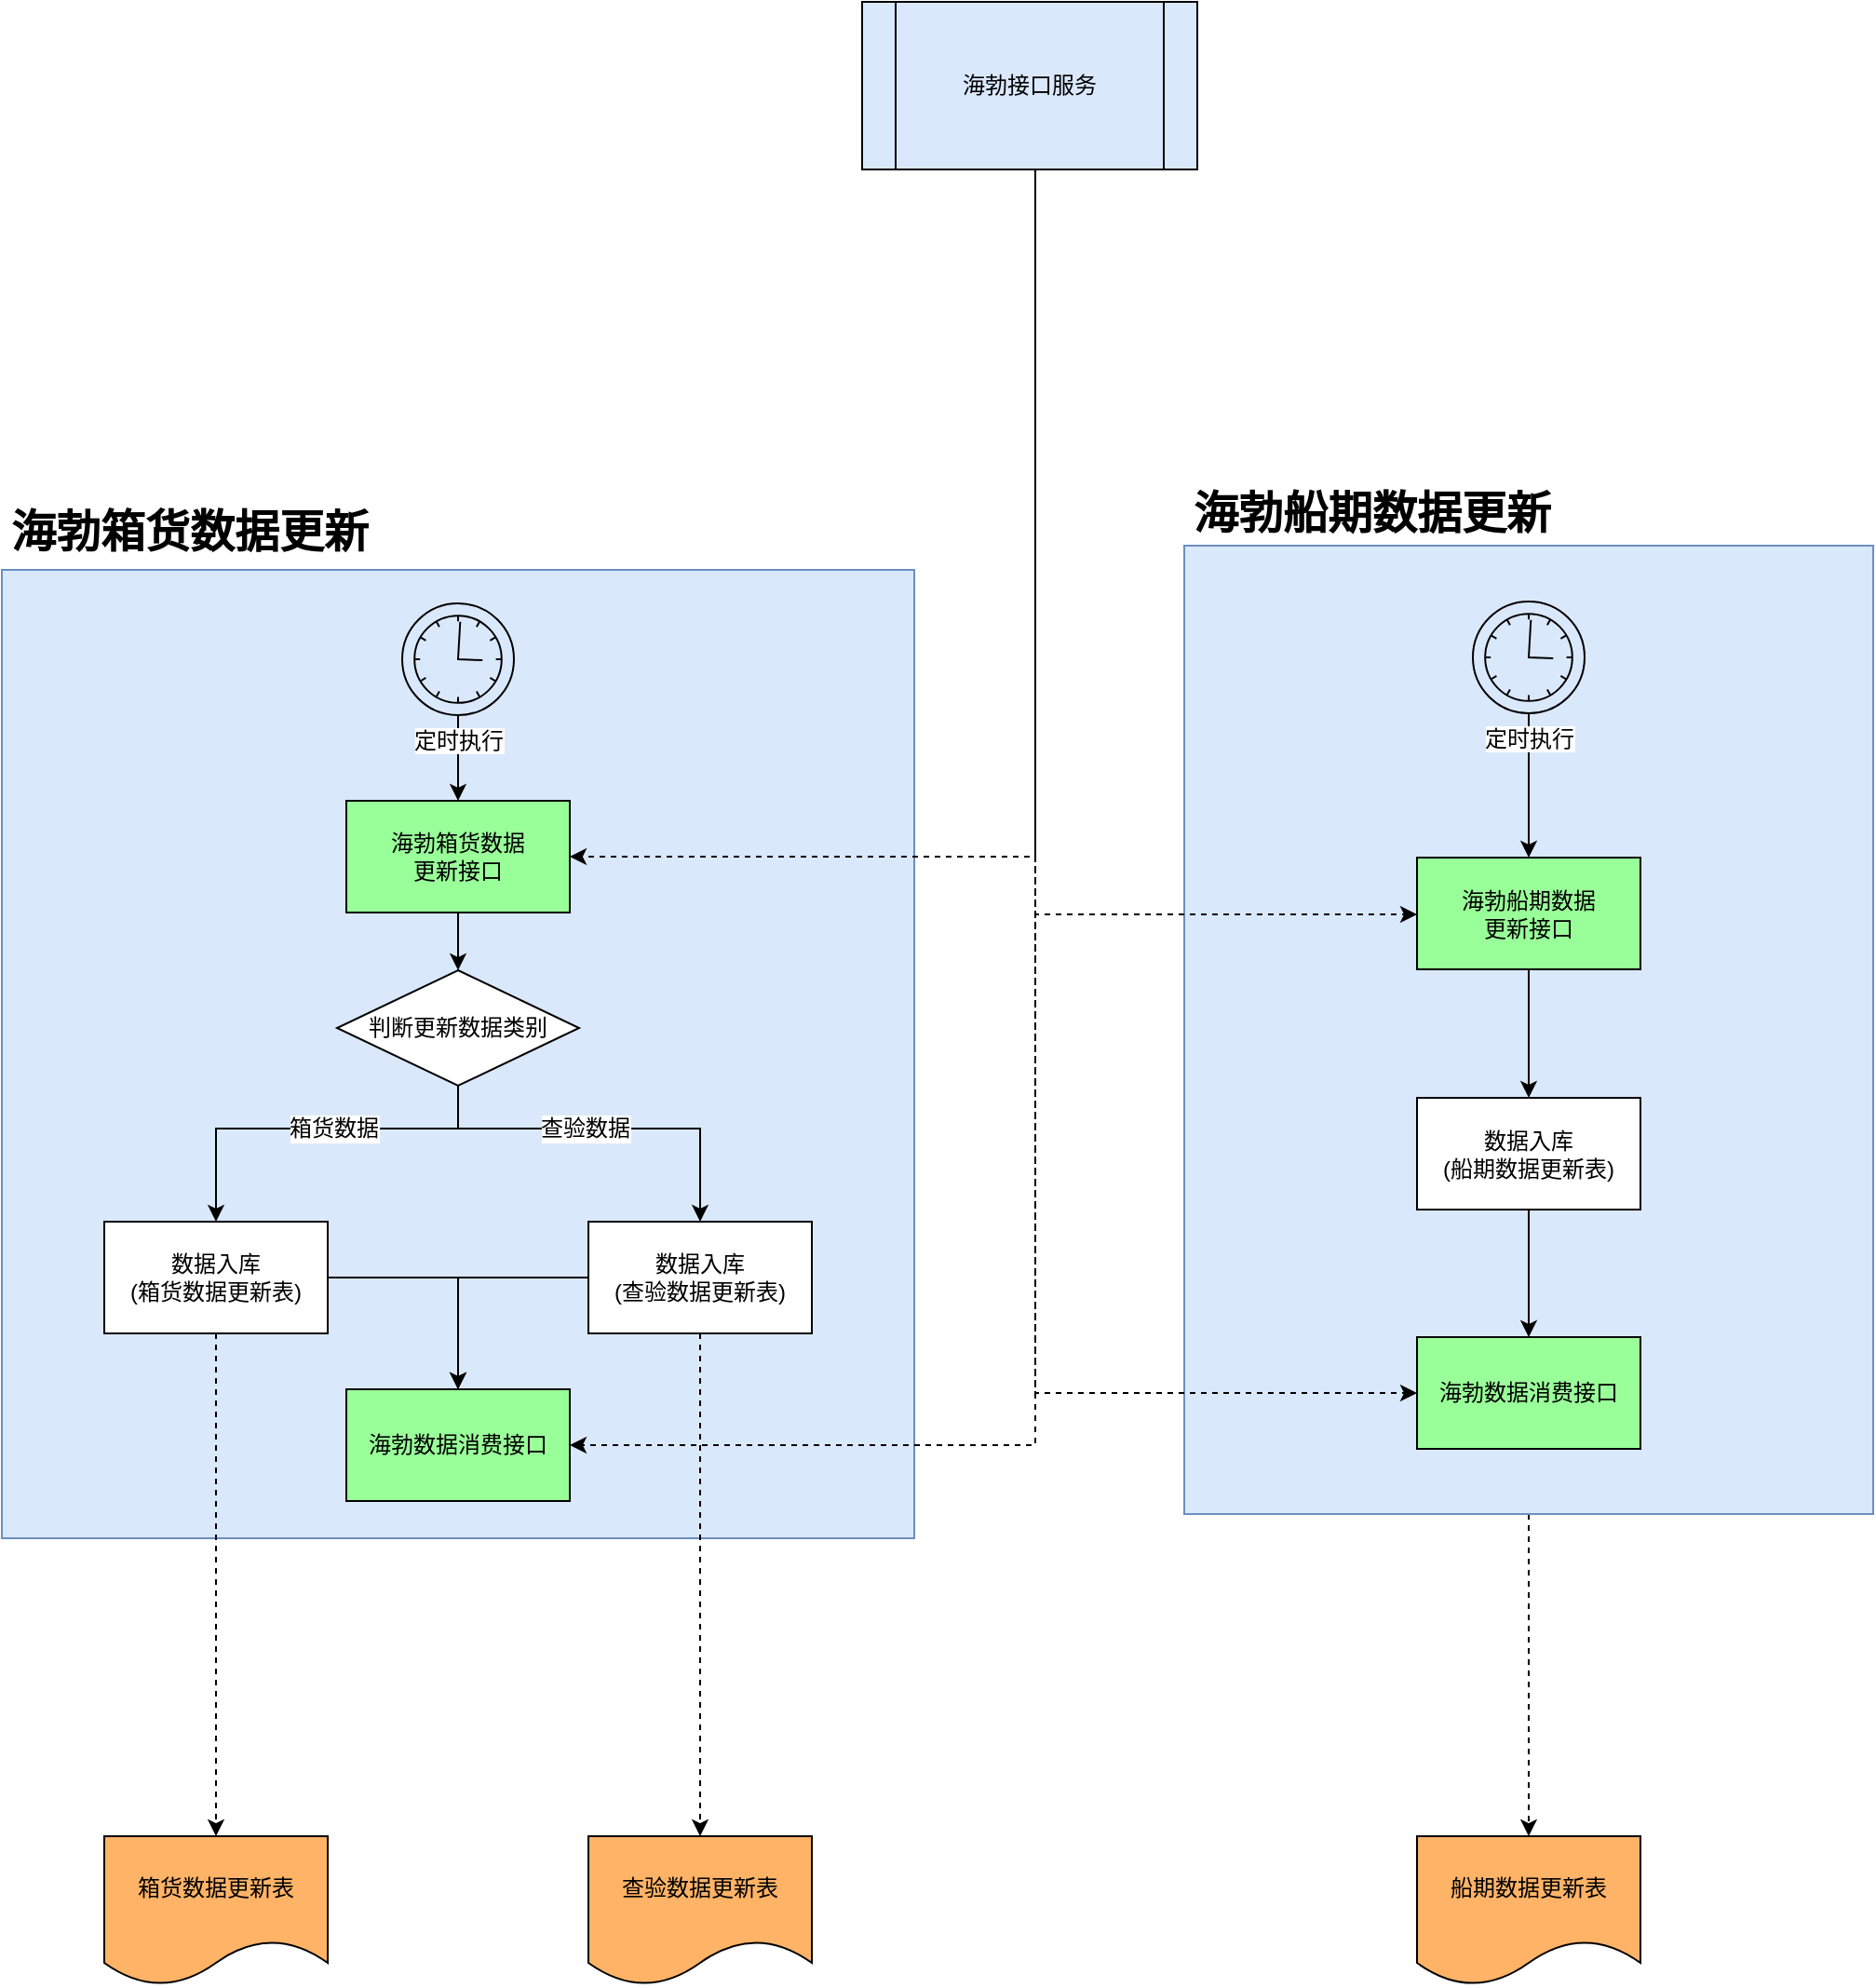 <mxfile version="12.4.3" type="github" pages="1">
  <diagram id="BkKYtIIfcln-k69gtKJk" name="第 1 页">
    <mxGraphModel dx="1422" dy="762" grid="1" gridSize="10" guides="1" tooltips="1" connect="1" arrows="1" fold="1" page="1" pageScale="1" pageWidth="827" pageHeight="1169" math="0" shadow="0">
      <root>
        <mxCell id="0"/>
        <mxCell id="1" parent="0"/>
        <mxCell id="jN9AiRauHcV2O4d2IQwx-1" value="" style="rounded=0;whiteSpace=wrap;html=1;strokeColor=#6c8ebf;fillColor=#dae8fc;" parent="1" vertex="1">
          <mxGeometry x="275" y="480" width="490" height="520" as="geometry"/>
        </mxCell>
        <mxCell id="jN9AiRauHcV2O4d2IQwx-2" value="" style="edgeStyle=orthogonalEdgeStyle;rounded=0;orthogonalLoop=1;jettySize=auto;html=1;strokeColor=#000000;entryX=0.5;entryY=0;entryDx=0;entryDy=0;" parent="1" source="jN9AiRauHcV2O4d2IQwx-3" target="jN9AiRauHcV2O4d2IQwx-8" edge="1">
          <mxGeometry relative="1" as="geometry">
            <mxPoint x="520" y="736" as="targetPoint"/>
          </mxGeometry>
        </mxCell>
        <mxCell id="jN9AiRauHcV2O4d2IQwx-33" style="edgeStyle=orthogonalEdgeStyle;rounded=0;orthogonalLoop=1;jettySize=auto;html=1;dashed=1;" parent="1" source="jN9AiRauHcV2O4d2IQwx-32" target="jN9AiRauHcV2O4d2IQwx-3" edge="1">
          <mxGeometry relative="1" as="geometry">
            <Array as="points">
              <mxPoint x="830" y="634"/>
            </Array>
          </mxGeometry>
        </mxCell>
        <mxCell id="jN9AiRauHcV2O4d2IQwx-3" value="海勃箱货数据&lt;br&gt;更新接口" style="rounded=0;whiteSpace=wrap;html=1;strokeColor=#000000;fillColor=#99FF99;" parent="1" vertex="1">
          <mxGeometry x="460" y="604" width="120" height="60" as="geometry"/>
        </mxCell>
        <mxCell id="jN9AiRauHcV2O4d2IQwx-4" style="edgeStyle=orthogonalEdgeStyle;rounded=0;orthogonalLoop=1;jettySize=auto;html=1;strokeColor=#000000;entryX=0.5;entryY=0;entryDx=0;entryDy=0;" parent="1" source="jN9AiRauHcV2O4d2IQwx-8" target="jN9AiRauHcV2O4d2IQwx-11" edge="1">
          <mxGeometry relative="1" as="geometry">
            <mxPoint x="420" y="925" as="targetPoint"/>
            <Array as="points">
              <mxPoint x="520" y="780"/>
              <mxPoint x="390" y="780"/>
            </Array>
          </mxGeometry>
        </mxCell>
        <mxCell id="jN9AiRauHcV2O4d2IQwx-5" value="箱货数据" style="text;html=1;resizable=0;points=[];align=center;verticalAlign=middle;labelBackgroundColor=#ffffff;" parent="jN9AiRauHcV2O4d2IQwx-4" vertex="1" connectable="0">
          <mxGeometry x="0.425" y="1" relative="1" as="geometry">
            <mxPoint x="54.5" y="-1" as="offset"/>
          </mxGeometry>
        </mxCell>
        <mxCell id="jN9AiRauHcV2O4d2IQwx-6" style="edgeStyle=orthogonalEdgeStyle;rounded=0;orthogonalLoop=1;jettySize=auto;html=1;strokeColor=#000000;" parent="1" source="jN9AiRauHcV2O4d2IQwx-8" target="jN9AiRauHcV2O4d2IQwx-14" edge="1">
          <mxGeometry relative="1" as="geometry">
            <mxPoint x="630" y="925" as="targetPoint"/>
            <Array as="points">
              <mxPoint x="520" y="780"/>
              <mxPoint x="650" y="780"/>
            </Array>
          </mxGeometry>
        </mxCell>
        <mxCell id="jN9AiRauHcV2O4d2IQwx-7" value="查验数据" style="text;html=1;resizable=0;points=[];align=center;verticalAlign=middle;labelBackgroundColor=#ffffff;" parent="jN9AiRauHcV2O4d2IQwx-6" vertex="1" connectable="0">
          <mxGeometry x="0.472" y="-1" relative="1" as="geometry">
            <mxPoint x="-59" y="-1" as="offset"/>
          </mxGeometry>
        </mxCell>
        <mxCell id="jN9AiRauHcV2O4d2IQwx-8" value="判断更新数据类别" style="rhombus;whiteSpace=wrap;html=1;" parent="1" vertex="1">
          <mxGeometry x="455" y="695" width="130" height="62" as="geometry"/>
        </mxCell>
        <mxCell id="jN9AiRauHcV2O4d2IQwx-9" style="edgeStyle=orthogonalEdgeStyle;rounded=0;orthogonalLoop=1;jettySize=auto;html=1;strokeColor=#000000;dashed=1;" parent="1" source="jN9AiRauHcV2O4d2IQwx-11" target="jN9AiRauHcV2O4d2IQwx-15" edge="1">
          <mxGeometry relative="1" as="geometry"/>
        </mxCell>
        <mxCell id="jN9AiRauHcV2O4d2IQwx-10" style="edgeStyle=orthogonalEdgeStyle;rounded=0;orthogonalLoop=1;jettySize=auto;html=1;strokeColor=#000000;" parent="1" source="jN9AiRauHcV2O4d2IQwx-11" target="jN9AiRauHcV2O4d2IQwx-19" edge="1">
          <mxGeometry relative="1" as="geometry"/>
        </mxCell>
        <mxCell id="jN9AiRauHcV2O4d2IQwx-11" value="数据入库&lt;br&gt;(箱货数据更新表)" style="rounded=0;whiteSpace=wrap;html=1;strokeColor=#000000;fillColor=#FFFFFF;" parent="1" vertex="1">
          <mxGeometry x="330" y="830" width="120" height="60" as="geometry"/>
        </mxCell>
        <mxCell id="jN9AiRauHcV2O4d2IQwx-12" style="edgeStyle=orthogonalEdgeStyle;rounded=0;orthogonalLoop=1;jettySize=auto;html=1;strokeColor=#000000;dashed=1;" parent="1" source="jN9AiRauHcV2O4d2IQwx-14" target="jN9AiRauHcV2O4d2IQwx-16" edge="1">
          <mxGeometry relative="1" as="geometry"/>
        </mxCell>
        <mxCell id="jN9AiRauHcV2O4d2IQwx-13" style="edgeStyle=orthogonalEdgeStyle;rounded=0;orthogonalLoop=1;jettySize=auto;html=1;entryX=0.5;entryY=0;entryDx=0;entryDy=0;strokeColor=#000000;" parent="1" source="jN9AiRauHcV2O4d2IQwx-14" target="jN9AiRauHcV2O4d2IQwx-19" edge="1">
          <mxGeometry relative="1" as="geometry"/>
        </mxCell>
        <mxCell id="jN9AiRauHcV2O4d2IQwx-14" value="数据入库&lt;br&gt;(查验数据更新表)" style="rounded=0;whiteSpace=wrap;html=1;strokeColor=#000000;fillColor=#FFFFFF;" parent="1" vertex="1">
          <mxGeometry x="590" y="830" width="120" height="60" as="geometry"/>
        </mxCell>
        <mxCell id="jN9AiRauHcV2O4d2IQwx-15" value="箱货数据更新表" style="shape=document;whiteSpace=wrap;html=1;boundedLbl=1;fillColor=#FFB366;" parent="1" vertex="1">
          <mxGeometry x="330" y="1160" width="120" height="80" as="geometry"/>
        </mxCell>
        <mxCell id="jN9AiRauHcV2O4d2IQwx-16" value="查验数据更新表" style="shape=document;whiteSpace=wrap;html=1;boundedLbl=1;fillColor=#FFB366;" parent="1" vertex="1">
          <mxGeometry x="590" y="1160" width="120" height="80" as="geometry"/>
        </mxCell>
        <mxCell id="jN9AiRauHcV2O4d2IQwx-17" value="" style="edgeStyle=orthogonalEdgeStyle;rounded=0;orthogonalLoop=1;jettySize=auto;html=1;strokeColor=#000000;" parent="1" source="jN9AiRauHcV2O4d2IQwx-18" target="jN9AiRauHcV2O4d2IQwx-3" edge="1">
          <mxGeometry relative="1" as="geometry"/>
        </mxCell>
        <mxCell id="jN9AiRauHcV2O4d2IQwx-18" value="定时执行" style="shape=mxgraph.bpmn.shape;html=1;verticalLabelPosition=bottom;labelBackgroundColor=#ffffff;verticalAlign=top;align=center;perimeter=ellipsePerimeter;outlineConnect=0;outline=standard;symbol=timer;strokeColor=#000000;fillColor=none;" parent="1" vertex="1">
          <mxGeometry x="490" y="498" width="60" height="60" as="geometry"/>
        </mxCell>
        <mxCell id="jN9AiRauHcV2O4d2IQwx-34" style="edgeStyle=orthogonalEdgeStyle;rounded=0;orthogonalLoop=1;jettySize=auto;html=1;dashed=1;exitX=0.5;exitY=1;exitDx=0;exitDy=0;" parent="1" source="jN9AiRauHcV2O4d2IQwx-32" target="jN9AiRauHcV2O4d2IQwx-19" edge="1">
          <mxGeometry relative="1" as="geometry">
            <Array as="points">
              <mxPoint x="830" y="220"/>
              <mxPoint x="830" y="950"/>
            </Array>
          </mxGeometry>
        </mxCell>
        <mxCell id="jN9AiRauHcV2O4d2IQwx-19" value="海勃数据消费接口" style="rounded=0;whiteSpace=wrap;html=1;strokeColor=#000000;fillColor=#99FF99;" parent="1" vertex="1">
          <mxGeometry x="460" y="920" width="120" height="60" as="geometry"/>
        </mxCell>
        <mxCell id="jN9AiRauHcV2O4d2IQwx-20" value="&lt;h1&gt;海勃箱货数据更新&lt;/h1&gt;" style="text;html=1;strokeColor=none;fillColor=none;spacing=5;spacingTop=-20;whiteSpace=wrap;overflow=hidden;rounded=0;" parent="1" vertex="1">
          <mxGeometry x="275" y="440" width="290" height="40" as="geometry"/>
        </mxCell>
        <mxCell id="jN9AiRauHcV2O4d2IQwx-21" value="船期数据更新表" style="shape=document;whiteSpace=wrap;html=1;boundedLbl=1;fillColor=#FFB366;" parent="1" vertex="1">
          <mxGeometry x="1035" y="1160" width="120" height="80" as="geometry"/>
        </mxCell>
        <mxCell id="jN9AiRauHcV2O4d2IQwx-22" style="edgeStyle=orthogonalEdgeStyle;rounded=0;orthogonalLoop=1;jettySize=auto;html=1;dashed=1;strokeColor=#000000;" parent="1" source="jN9AiRauHcV2O4d2IQwx-23" target="jN9AiRauHcV2O4d2IQwx-21" edge="1">
          <mxGeometry relative="1" as="geometry"/>
        </mxCell>
        <mxCell id="jN9AiRauHcV2O4d2IQwx-23" value="" style="rounded=0;whiteSpace=wrap;html=1;strokeColor=#6c8ebf;fillColor=#dae8fc;" parent="1" vertex="1">
          <mxGeometry x="910" y="467" width="370" height="520" as="geometry"/>
        </mxCell>
        <mxCell id="jN9AiRauHcV2O4d2IQwx-24" value="" style="edgeStyle=orthogonalEdgeStyle;rounded=0;orthogonalLoop=1;jettySize=auto;html=1;strokeColor=#000000;" parent="1" source="jN9AiRauHcV2O4d2IQwx-25" target="jN9AiRauHcV2O4d2IQwx-27" edge="1">
          <mxGeometry relative="1" as="geometry">
            <mxPoint x="1095" y="682" as="targetPoint"/>
          </mxGeometry>
        </mxCell>
        <mxCell id="jN9AiRauHcV2O4d2IQwx-35" style="edgeStyle=orthogonalEdgeStyle;rounded=0;orthogonalLoop=1;jettySize=auto;html=1;dashed=1;" parent="1" target="jN9AiRauHcV2O4d2IQwx-25" edge="1">
          <mxGeometry relative="1" as="geometry">
            <mxPoint x="820" y="212" as="sourcePoint"/>
            <Array as="points">
              <mxPoint x="830" y="212"/>
              <mxPoint x="830" y="665"/>
            </Array>
          </mxGeometry>
        </mxCell>
        <mxCell id="jN9AiRauHcV2O4d2IQwx-25" value="海勃船期数据&lt;br&gt;更新接口" style="rounded=0;whiteSpace=wrap;html=1;strokeColor=#000000;fillColor=#99FF99;" parent="1" vertex="1">
          <mxGeometry x="1035" y="634.5" width="120" height="60" as="geometry"/>
        </mxCell>
        <mxCell id="jN9AiRauHcV2O4d2IQwx-26" style="edgeStyle=orthogonalEdgeStyle;rounded=0;orthogonalLoop=1;jettySize=auto;html=1;strokeColor=#000000;" parent="1" source="jN9AiRauHcV2O4d2IQwx-27" target="jN9AiRauHcV2O4d2IQwx-30" edge="1">
          <mxGeometry relative="1" as="geometry"/>
        </mxCell>
        <mxCell id="jN9AiRauHcV2O4d2IQwx-27" value="数据入库&lt;br&gt;(船期数据更新表)" style="rounded=0;whiteSpace=wrap;html=1;strokeColor=#000000;fillColor=#FFFFFF;" parent="1" vertex="1">
          <mxGeometry x="1035" y="763.5" width="120" height="60" as="geometry"/>
        </mxCell>
        <mxCell id="jN9AiRauHcV2O4d2IQwx-28" value="" style="edgeStyle=orthogonalEdgeStyle;rounded=0;orthogonalLoop=1;jettySize=auto;html=1;strokeColor=#000000;" parent="1" source="jN9AiRauHcV2O4d2IQwx-29" target="jN9AiRauHcV2O4d2IQwx-25" edge="1">
          <mxGeometry relative="1" as="geometry"/>
        </mxCell>
        <mxCell id="jN9AiRauHcV2O4d2IQwx-29" value="定时执行" style="shape=mxgraph.bpmn.shape;html=1;verticalLabelPosition=bottom;labelBackgroundColor=#ffffff;verticalAlign=top;align=center;perimeter=ellipsePerimeter;outlineConnect=0;outline=standard;symbol=timer;strokeColor=#000000;fillColor=none;" parent="1" vertex="1">
          <mxGeometry x="1065" y="497" width="60" height="60" as="geometry"/>
        </mxCell>
        <mxCell id="jN9AiRauHcV2O4d2IQwx-36" style="edgeStyle=orthogonalEdgeStyle;rounded=0;orthogonalLoop=1;jettySize=auto;html=1;dashed=1;" parent="1" target="jN9AiRauHcV2O4d2IQwx-30" edge="1">
          <mxGeometry relative="1" as="geometry">
            <mxPoint x="820" y="211" as="sourcePoint"/>
            <Array as="points">
              <mxPoint x="830" y="211"/>
              <mxPoint x="830" y="922"/>
            </Array>
          </mxGeometry>
        </mxCell>
        <mxCell id="jN9AiRauHcV2O4d2IQwx-30" value="海勃数据消费接口" style="rounded=0;whiteSpace=wrap;html=1;strokeColor=#000000;fillColor=#99FF99;" parent="1" vertex="1">
          <mxGeometry x="1035" y="892" width="120" height="60" as="geometry"/>
        </mxCell>
        <mxCell id="jN9AiRauHcV2O4d2IQwx-31" value="&lt;h1&gt;海勃船期数据更新&lt;/h1&gt;" style="text;html=1;strokeColor=none;fillColor=none;spacing=5;spacingTop=-20;whiteSpace=wrap;overflow=hidden;rounded=0;" parent="1" vertex="1">
          <mxGeometry x="910" y="430" width="290" height="37" as="geometry"/>
        </mxCell>
        <mxCell id="jN9AiRauHcV2O4d2IQwx-32" value="海勃接口服务" style="shape=process;whiteSpace=wrap;html=1;backgroundOutline=1;fillColor=#dae8fc;strokeColor=#000000;" parent="1" vertex="1">
          <mxGeometry x="737" y="175" width="180" height="90" as="geometry"/>
        </mxCell>
      </root>
    </mxGraphModel>
  </diagram>
</mxfile>
